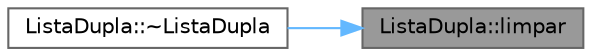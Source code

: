 digraph "ListaDupla::limpar"
{
 // INTERACTIVE_SVG=YES
 // LATEX_PDF_SIZE
  bgcolor="transparent";
  edge [fontname=Helvetica,fontsize=10,labelfontname=Helvetica,labelfontsize=10];
  node [fontname=Helvetica,fontsize=10,shape=box,height=0.2,width=0.4];
  rankdir="RL";
  Node1 [id="Node000001",label="ListaDupla::limpar",height=0.2,width=0.4,color="gray40", fillcolor="grey60", style="filled", fontcolor="black",tooltip="Remove todos os nós da lista e libera a memória."];
  Node1 -> Node2 [id="edge1_Node000001_Node000002",dir="back",color="steelblue1",style="solid",tooltip=" "];
  Node2 [id="Node000002",label="ListaDupla::~ListaDupla",height=0.2,width=0.4,color="grey40", fillcolor="white", style="filled",URL="$dd/d91/class_lista_dupla.html#a63481f371df6767019c8705208067514",tooltip="Destrutor da classe ListaDupla."];
}
